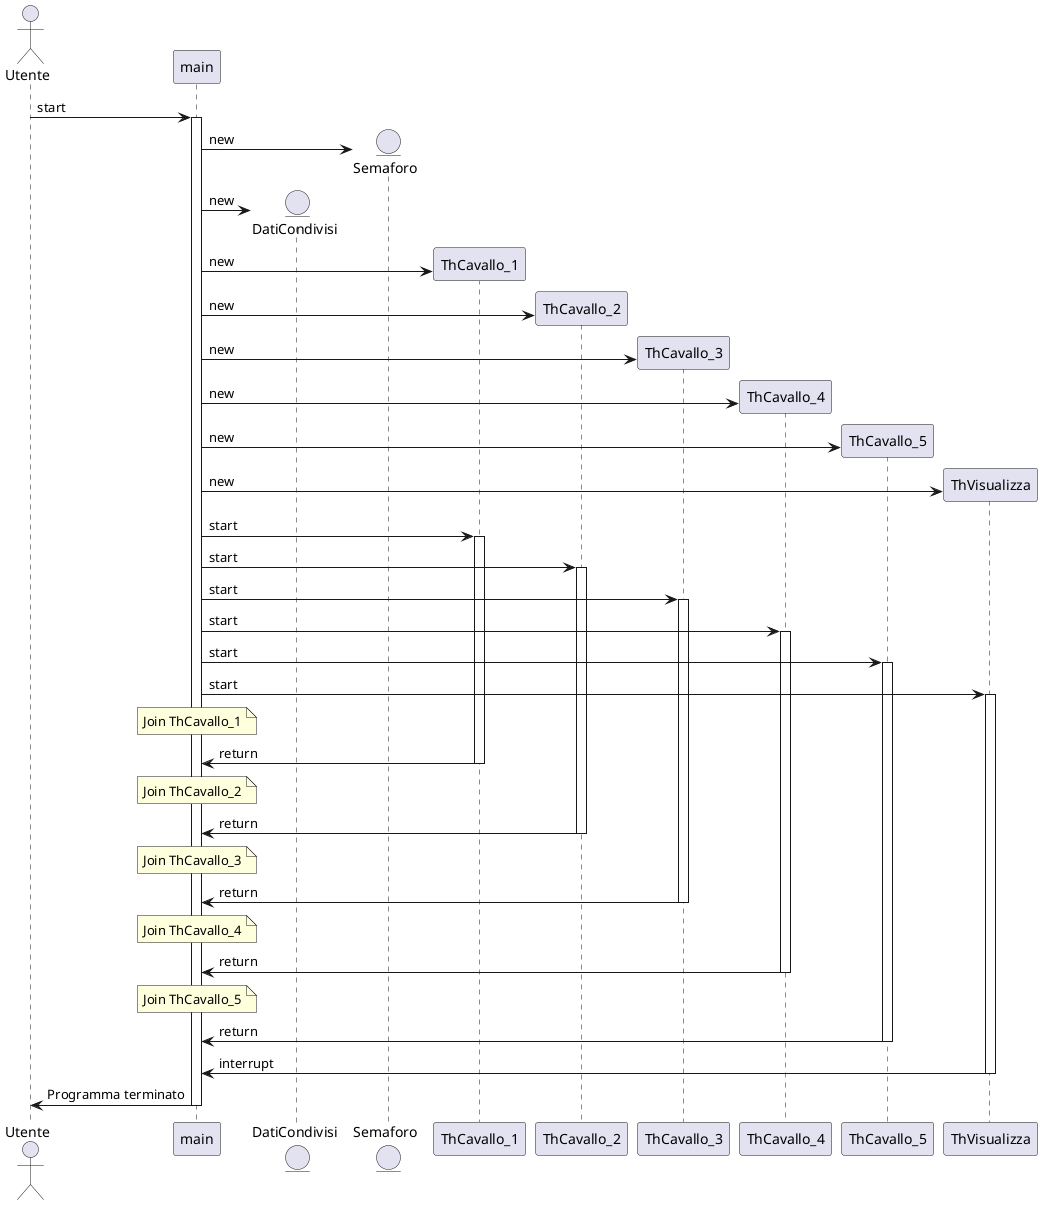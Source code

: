 @startuml
actor Utente
participant main
entity DatiCondivisi
entity Semaforo

Utente -> main ++ : start
main -> Semaforo ** : new
main -> DatiCondivisi ** : new

main -> ThCavallo_1 ** : new
main -> ThCavallo_2 ** : new
main -> ThCavallo_3 ** : new
main -> ThCavallo_4 ** : new
main -> ThCavallo_5 ** : new
main -> ThVisualizza ** : new

main -> ThCavallo_1 ++ : start
main -> ThCavallo_2 ++ : start
main -> ThCavallo_3 ++ : start
main -> ThCavallo_4 ++ : start
main -> ThCavallo_5 ++ : start
main -> ThVisualizza ++ : start

Note over main : Join ThCavallo_1
ThCavallo_1 -> main -- : return
Note over main : Join ThCavallo_2
ThCavallo_2 -> main -- : return
Note over main : Join ThCavallo_3
ThCavallo_3 -> main -- : return
Note over main : Join ThCavallo_4
ThCavallo_4 -> main -- : return
Note over main : Join ThCavallo_5
ThCavallo_5 -> main -- : return
ThVisualizza -> main -- : interrupt

main -> Utente -- : Programma terminato
@enduml